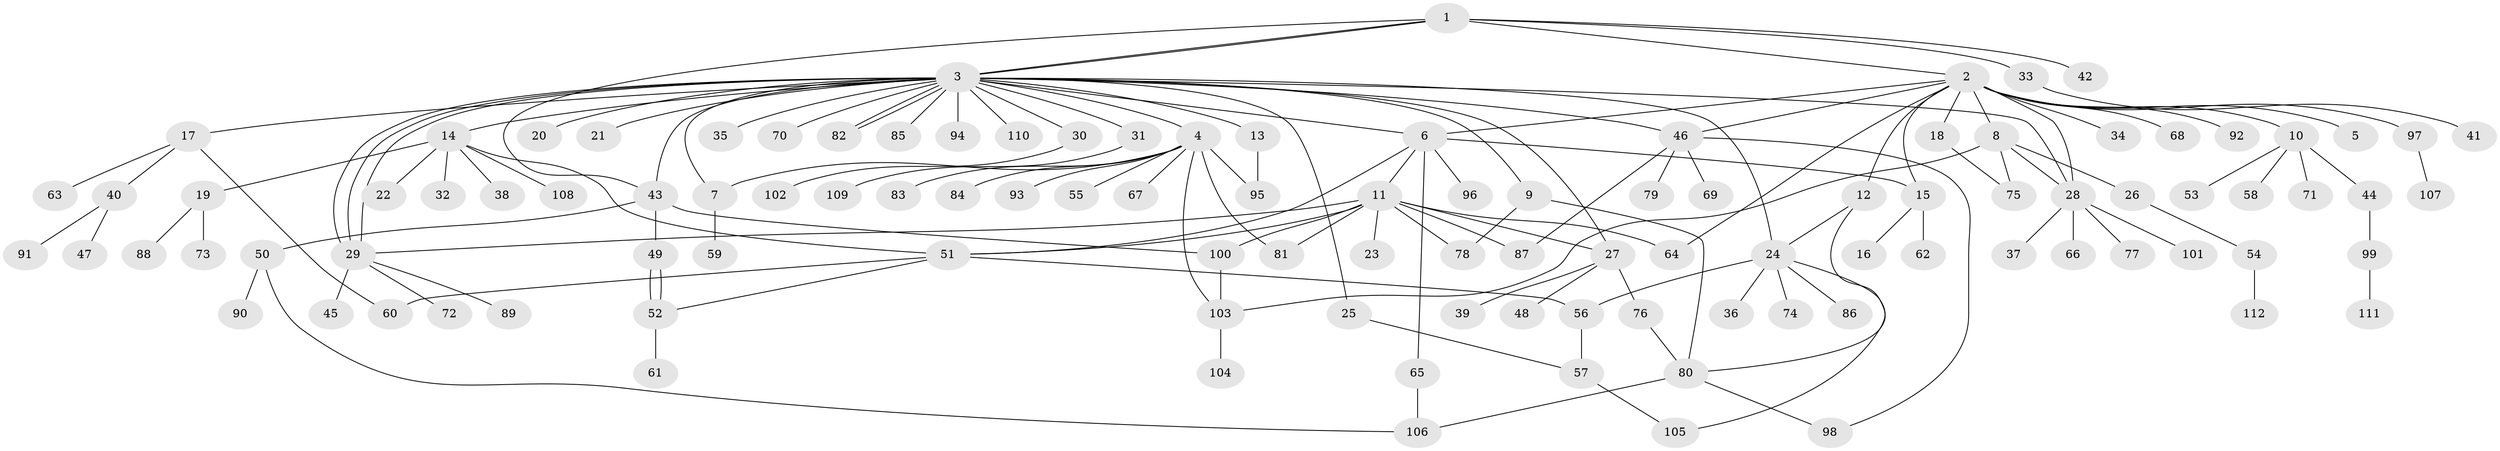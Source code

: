 // Generated by graph-tools (version 1.1) at 2025/48/03/09/25 04:48:45]
// undirected, 112 vertices, 147 edges
graph export_dot {
graph [start="1"]
  node [color=gray90,style=filled];
  1;
  2;
  3;
  4;
  5;
  6;
  7;
  8;
  9;
  10;
  11;
  12;
  13;
  14;
  15;
  16;
  17;
  18;
  19;
  20;
  21;
  22;
  23;
  24;
  25;
  26;
  27;
  28;
  29;
  30;
  31;
  32;
  33;
  34;
  35;
  36;
  37;
  38;
  39;
  40;
  41;
  42;
  43;
  44;
  45;
  46;
  47;
  48;
  49;
  50;
  51;
  52;
  53;
  54;
  55;
  56;
  57;
  58;
  59;
  60;
  61;
  62;
  63;
  64;
  65;
  66;
  67;
  68;
  69;
  70;
  71;
  72;
  73;
  74;
  75;
  76;
  77;
  78;
  79;
  80;
  81;
  82;
  83;
  84;
  85;
  86;
  87;
  88;
  89;
  90;
  91;
  92;
  93;
  94;
  95;
  96;
  97;
  98;
  99;
  100;
  101;
  102;
  103;
  104;
  105;
  106;
  107;
  108;
  109;
  110;
  111;
  112;
  1 -- 2;
  1 -- 3;
  1 -- 3;
  1 -- 33;
  1 -- 42;
  1 -- 43;
  2 -- 5;
  2 -- 6;
  2 -- 8;
  2 -- 10;
  2 -- 12;
  2 -- 15;
  2 -- 18;
  2 -- 28;
  2 -- 34;
  2 -- 46;
  2 -- 64;
  2 -- 68;
  2 -- 92;
  2 -- 97;
  3 -- 4;
  3 -- 6;
  3 -- 7;
  3 -- 9;
  3 -- 13;
  3 -- 14;
  3 -- 17;
  3 -- 20;
  3 -- 21;
  3 -- 24;
  3 -- 25;
  3 -- 27;
  3 -- 28;
  3 -- 29;
  3 -- 29;
  3 -- 29;
  3 -- 30;
  3 -- 31;
  3 -- 35;
  3 -- 43;
  3 -- 46;
  3 -- 70;
  3 -- 82;
  3 -- 82;
  3 -- 85;
  3 -- 94;
  3 -- 110;
  4 -- 7;
  4 -- 55;
  4 -- 67;
  4 -- 81;
  4 -- 83;
  4 -- 84;
  4 -- 93;
  4 -- 95;
  4 -- 103;
  6 -- 11;
  6 -- 15;
  6 -- 51;
  6 -- 65;
  6 -- 96;
  7 -- 59;
  8 -- 26;
  8 -- 28;
  8 -- 75;
  8 -- 103;
  9 -- 78;
  9 -- 80;
  10 -- 44;
  10 -- 53;
  10 -- 58;
  10 -- 71;
  11 -- 23;
  11 -- 27;
  11 -- 29;
  11 -- 51;
  11 -- 64;
  11 -- 78;
  11 -- 81;
  11 -- 87;
  11 -- 100;
  12 -- 24;
  12 -- 80;
  13 -- 95;
  14 -- 19;
  14 -- 22;
  14 -- 32;
  14 -- 38;
  14 -- 51;
  14 -- 108;
  15 -- 16;
  15 -- 62;
  17 -- 40;
  17 -- 60;
  17 -- 63;
  18 -- 75;
  19 -- 73;
  19 -- 88;
  24 -- 36;
  24 -- 56;
  24 -- 74;
  24 -- 86;
  24 -- 105;
  25 -- 57;
  26 -- 54;
  27 -- 39;
  27 -- 48;
  27 -- 76;
  28 -- 37;
  28 -- 66;
  28 -- 77;
  28 -- 101;
  29 -- 45;
  29 -- 72;
  29 -- 89;
  30 -- 102;
  31 -- 109;
  33 -- 41;
  40 -- 47;
  40 -- 91;
  43 -- 49;
  43 -- 50;
  43 -- 100;
  44 -- 99;
  46 -- 69;
  46 -- 79;
  46 -- 87;
  46 -- 98;
  49 -- 52;
  49 -- 52;
  50 -- 90;
  50 -- 106;
  51 -- 52;
  51 -- 56;
  51 -- 60;
  52 -- 61;
  54 -- 112;
  56 -- 57;
  57 -- 105;
  65 -- 106;
  76 -- 80;
  80 -- 98;
  80 -- 106;
  97 -- 107;
  99 -- 111;
  100 -- 103;
  103 -- 104;
}
